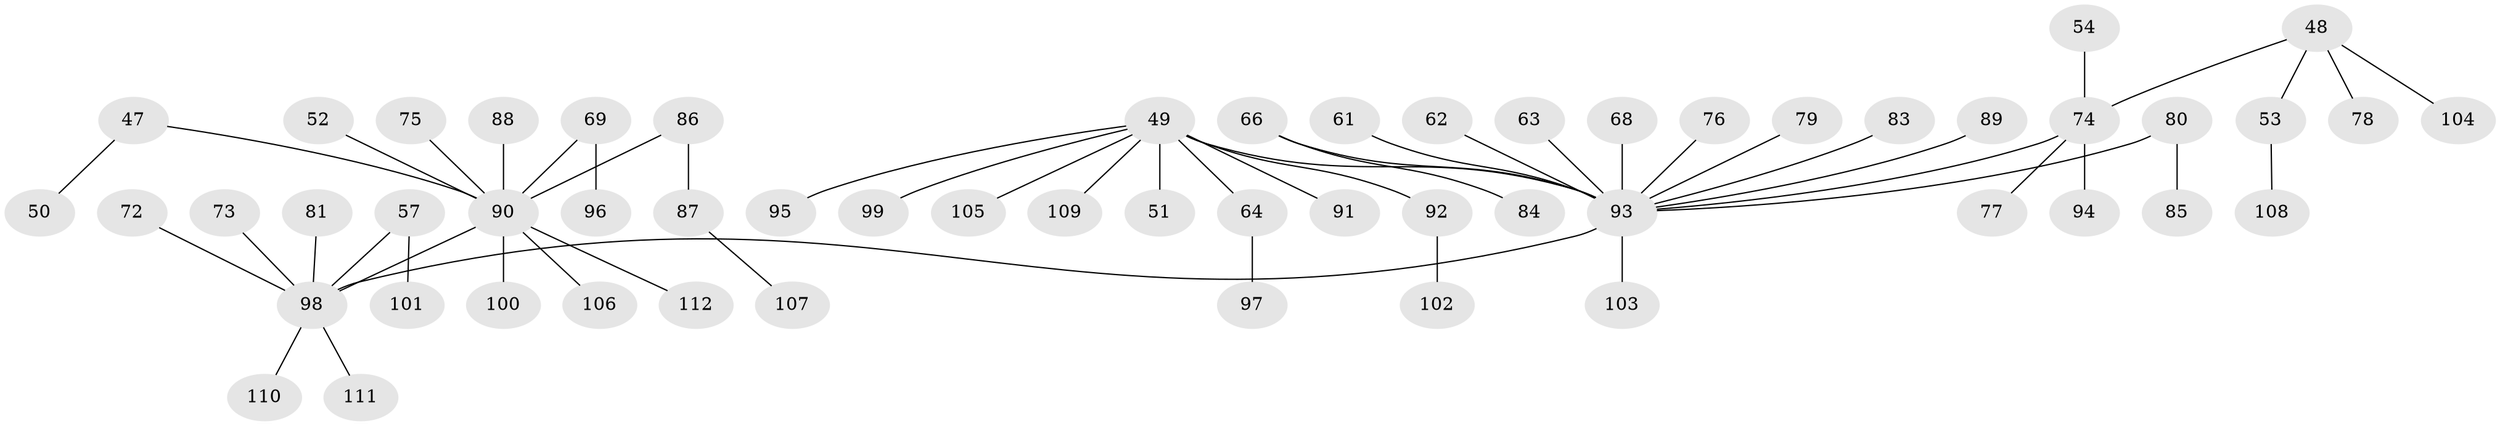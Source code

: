 // original degree distribution, {4: 0.08035714285714286, 3: 0.13392857142857142, 5: 0.044642857142857144, 6: 0.008928571428571428, 2: 0.19642857142857142, 7: 0.008928571428571428, 1: 0.5267857142857143}
// Generated by graph-tools (version 1.1) at 2025/52/03/09/25 04:52:22]
// undirected, 56 vertices, 55 edges
graph export_dot {
graph [start="1"]
  node [color=gray90,style=filled];
  47;
  48 [super="+31"];
  49 [super="+19+17+24+36+26+46"];
  50;
  51;
  52;
  53;
  54;
  57;
  61 [super="+41"];
  62;
  63;
  64;
  66;
  68;
  69;
  72;
  73;
  74 [super="+35+40"];
  75;
  76;
  77;
  78;
  79;
  80 [super="+43"];
  81;
  83;
  84;
  85;
  86;
  87;
  88 [super="+21"];
  89;
  90 [super="+29+20+34+8+7+15+42+44"];
  91;
  92;
  93 [super="+82+67+65+71"];
  94;
  95;
  96;
  97;
  98 [super="+33+58+56"];
  99;
  100;
  101;
  102;
  103;
  104;
  105;
  106;
  107;
  108;
  109;
  110;
  111;
  112;
  47 -- 50;
  47 -- 90;
  48 -- 53;
  48 -- 78;
  48 -- 104;
  48 -- 74;
  49 -- 99;
  49 -- 109;
  49 -- 51;
  49 -- 105;
  49 -- 95;
  49 -- 92;
  49 -- 64;
  49 -- 91;
  49 -- 93;
  52 -- 90;
  53 -- 108;
  54 -- 74;
  57 -- 101;
  57 -- 98;
  61 -- 93;
  62 -- 93;
  63 -- 93;
  64 -- 97;
  66 -- 84;
  66 -- 93;
  68 -- 93;
  69 -- 96;
  69 -- 90;
  72 -- 98;
  73 -- 98;
  74 -- 94;
  74 -- 77;
  74 -- 93;
  75 -- 90;
  76 -- 93;
  79 -- 93;
  80 -- 85;
  80 -- 93;
  81 -- 98;
  83 -- 93;
  86 -- 87;
  86 -- 90;
  87 -- 107;
  88 -- 90;
  89 -- 93;
  90 -- 98;
  90 -- 112;
  90 -- 100;
  90 -- 106;
  92 -- 102;
  93 -- 103;
  93 -- 98;
  98 -- 110;
  98 -- 111;
}
